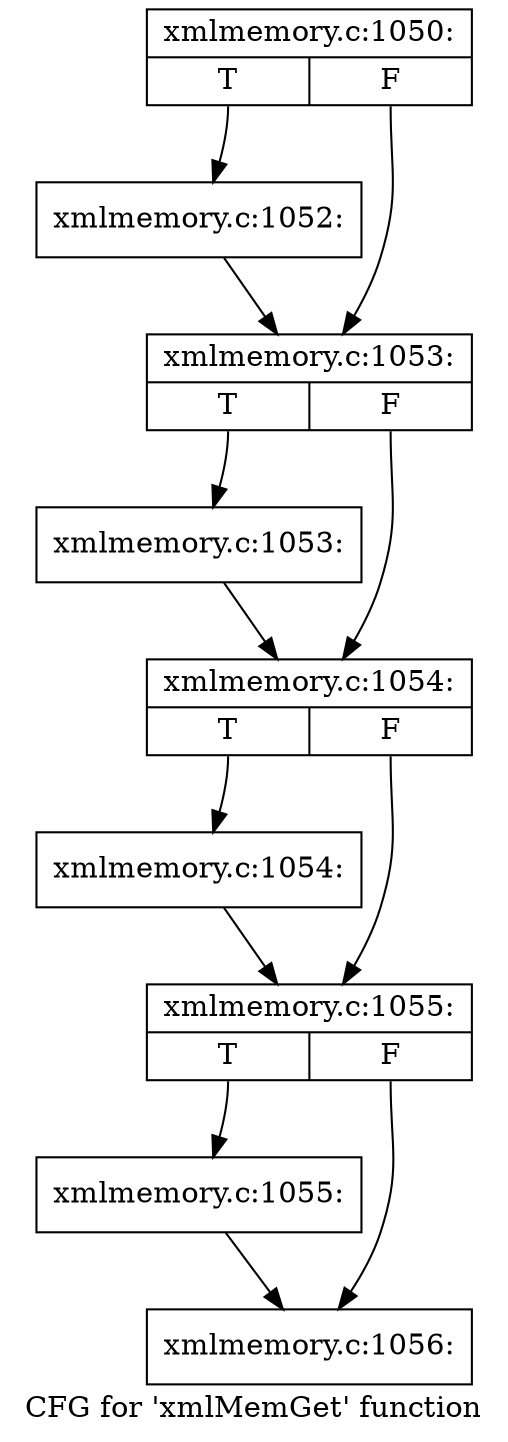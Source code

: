 digraph "CFG for 'xmlMemGet' function" {
	label="CFG for 'xmlMemGet' function";

	Node0x4b2e860 [shape=record,label="{xmlmemory.c:1050:|{<s0>T|<s1>F}}"];
	Node0x4b2e860:s0 -> Node0x4b33400;
	Node0x4b2e860:s1 -> Node0x4b33450;
	Node0x4b33400 [shape=record,label="{xmlmemory.c:1052:}"];
	Node0x4b33400 -> Node0x4b33450;
	Node0x4b33450 [shape=record,label="{xmlmemory.c:1053:|{<s0>T|<s1>F}}"];
	Node0x4b33450:s0 -> Node0x4b5f8d0;
	Node0x4b33450:s1 -> Node0x4b5f920;
	Node0x4b5f8d0 [shape=record,label="{xmlmemory.c:1053:}"];
	Node0x4b5f8d0 -> Node0x4b5f920;
	Node0x4b5f920 [shape=record,label="{xmlmemory.c:1054:|{<s0>T|<s1>F}}"];
	Node0x4b5f920:s0 -> Node0x4b5fe90;
	Node0x4b5f920:s1 -> Node0x4b5fee0;
	Node0x4b5fe90 [shape=record,label="{xmlmemory.c:1054:}"];
	Node0x4b5fe90 -> Node0x4b5fee0;
	Node0x4b5fee0 [shape=record,label="{xmlmemory.c:1055:|{<s0>T|<s1>F}}"];
	Node0x4b5fee0:s0 -> Node0x4b894c0;
	Node0x4b5fee0:s1 -> Node0x4b89510;
	Node0x4b894c0 [shape=record,label="{xmlmemory.c:1055:}"];
	Node0x4b894c0 -> Node0x4b89510;
	Node0x4b89510 [shape=record,label="{xmlmemory.c:1056:}"];
}

